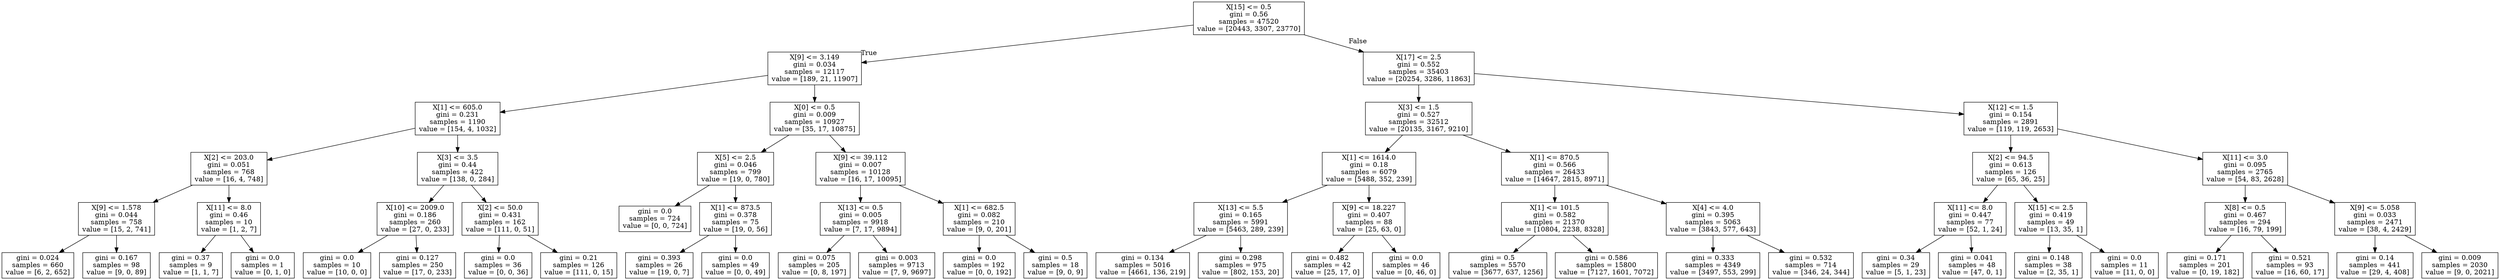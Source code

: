 digraph Tree {
node [shape=box] ;
0 [label="X[15] <= 0.5\ngini = 0.56\nsamples = 47520\nvalue = [20443, 3307, 23770]"] ;
1 [label="X[9] <= 3.149\ngini = 0.034\nsamples = 12117\nvalue = [189, 21, 11907]"] ;
0 -> 1 [labeldistance=2.5, labelangle=45, headlabel="True"] ;
2 [label="X[1] <= 605.0\ngini = 0.231\nsamples = 1190\nvalue = [154, 4, 1032]"] ;
1 -> 2 ;
3 [label="X[2] <= 203.0\ngini = 0.051\nsamples = 768\nvalue = [16, 4, 748]"] ;
2 -> 3 ;
4 [label="X[9] <= 1.578\ngini = 0.044\nsamples = 758\nvalue = [15, 2, 741]"] ;
3 -> 4 ;
5 [label="gini = 0.024\nsamples = 660\nvalue = [6, 2, 652]"] ;
4 -> 5 ;
6 [label="gini = 0.167\nsamples = 98\nvalue = [9, 0, 89]"] ;
4 -> 6 ;
7 [label="X[11] <= 8.0\ngini = 0.46\nsamples = 10\nvalue = [1, 2, 7]"] ;
3 -> 7 ;
8 [label="gini = 0.37\nsamples = 9\nvalue = [1, 1, 7]"] ;
7 -> 8 ;
9 [label="gini = 0.0\nsamples = 1\nvalue = [0, 1, 0]"] ;
7 -> 9 ;
10 [label="X[3] <= 3.5\ngini = 0.44\nsamples = 422\nvalue = [138, 0, 284]"] ;
2 -> 10 ;
11 [label="X[10] <= 2009.0\ngini = 0.186\nsamples = 260\nvalue = [27, 0, 233]"] ;
10 -> 11 ;
12 [label="gini = 0.0\nsamples = 10\nvalue = [10, 0, 0]"] ;
11 -> 12 ;
13 [label="gini = 0.127\nsamples = 250\nvalue = [17, 0, 233]"] ;
11 -> 13 ;
14 [label="X[2] <= 50.0\ngini = 0.431\nsamples = 162\nvalue = [111, 0, 51]"] ;
10 -> 14 ;
15 [label="gini = 0.0\nsamples = 36\nvalue = [0, 0, 36]"] ;
14 -> 15 ;
16 [label="gini = 0.21\nsamples = 126\nvalue = [111, 0, 15]"] ;
14 -> 16 ;
17 [label="X[0] <= 0.5\ngini = 0.009\nsamples = 10927\nvalue = [35, 17, 10875]"] ;
1 -> 17 ;
18 [label="X[5] <= 2.5\ngini = 0.046\nsamples = 799\nvalue = [19, 0, 780]"] ;
17 -> 18 ;
19 [label="gini = 0.0\nsamples = 724\nvalue = [0, 0, 724]"] ;
18 -> 19 ;
20 [label="X[1] <= 873.5\ngini = 0.378\nsamples = 75\nvalue = [19, 0, 56]"] ;
18 -> 20 ;
21 [label="gini = 0.393\nsamples = 26\nvalue = [19, 0, 7]"] ;
20 -> 21 ;
22 [label="gini = 0.0\nsamples = 49\nvalue = [0, 0, 49]"] ;
20 -> 22 ;
23 [label="X[9] <= 39.112\ngini = 0.007\nsamples = 10128\nvalue = [16, 17, 10095]"] ;
17 -> 23 ;
24 [label="X[13] <= 0.5\ngini = 0.005\nsamples = 9918\nvalue = [7, 17, 9894]"] ;
23 -> 24 ;
25 [label="gini = 0.075\nsamples = 205\nvalue = [0, 8, 197]"] ;
24 -> 25 ;
26 [label="gini = 0.003\nsamples = 9713\nvalue = [7, 9, 9697]"] ;
24 -> 26 ;
27 [label="X[1] <= 682.5\ngini = 0.082\nsamples = 210\nvalue = [9, 0, 201]"] ;
23 -> 27 ;
28 [label="gini = 0.0\nsamples = 192\nvalue = [0, 0, 192]"] ;
27 -> 28 ;
29 [label="gini = 0.5\nsamples = 18\nvalue = [9, 0, 9]"] ;
27 -> 29 ;
30 [label="X[17] <= 2.5\ngini = 0.552\nsamples = 35403\nvalue = [20254, 3286, 11863]"] ;
0 -> 30 [labeldistance=2.5, labelangle=-45, headlabel="False"] ;
31 [label="X[3] <= 1.5\ngini = 0.527\nsamples = 32512\nvalue = [20135, 3167, 9210]"] ;
30 -> 31 ;
32 [label="X[1] <= 1614.0\ngini = 0.18\nsamples = 6079\nvalue = [5488, 352, 239]"] ;
31 -> 32 ;
33 [label="X[13] <= 5.5\ngini = 0.165\nsamples = 5991\nvalue = [5463, 289, 239]"] ;
32 -> 33 ;
34 [label="gini = 0.134\nsamples = 5016\nvalue = [4661, 136, 219]"] ;
33 -> 34 ;
35 [label="gini = 0.298\nsamples = 975\nvalue = [802, 153, 20]"] ;
33 -> 35 ;
36 [label="X[9] <= 18.227\ngini = 0.407\nsamples = 88\nvalue = [25, 63, 0]"] ;
32 -> 36 ;
37 [label="gini = 0.482\nsamples = 42\nvalue = [25, 17, 0]"] ;
36 -> 37 ;
38 [label="gini = 0.0\nsamples = 46\nvalue = [0, 46, 0]"] ;
36 -> 38 ;
39 [label="X[1] <= 870.5\ngini = 0.566\nsamples = 26433\nvalue = [14647, 2815, 8971]"] ;
31 -> 39 ;
40 [label="X[1] <= 101.5\ngini = 0.582\nsamples = 21370\nvalue = [10804, 2238, 8328]"] ;
39 -> 40 ;
41 [label="gini = 0.5\nsamples = 5570\nvalue = [3677, 637, 1256]"] ;
40 -> 41 ;
42 [label="gini = 0.586\nsamples = 15800\nvalue = [7127, 1601, 7072]"] ;
40 -> 42 ;
43 [label="X[4] <= 4.0\ngini = 0.395\nsamples = 5063\nvalue = [3843, 577, 643]"] ;
39 -> 43 ;
44 [label="gini = 0.333\nsamples = 4349\nvalue = [3497, 553, 299]"] ;
43 -> 44 ;
45 [label="gini = 0.532\nsamples = 714\nvalue = [346, 24, 344]"] ;
43 -> 45 ;
46 [label="X[12] <= 1.5\ngini = 0.154\nsamples = 2891\nvalue = [119, 119, 2653]"] ;
30 -> 46 ;
47 [label="X[2] <= 94.5\ngini = 0.613\nsamples = 126\nvalue = [65, 36, 25]"] ;
46 -> 47 ;
48 [label="X[11] <= 8.0\ngini = 0.447\nsamples = 77\nvalue = [52, 1, 24]"] ;
47 -> 48 ;
49 [label="gini = 0.34\nsamples = 29\nvalue = [5, 1, 23]"] ;
48 -> 49 ;
50 [label="gini = 0.041\nsamples = 48\nvalue = [47, 0, 1]"] ;
48 -> 50 ;
51 [label="X[15] <= 2.5\ngini = 0.419\nsamples = 49\nvalue = [13, 35, 1]"] ;
47 -> 51 ;
52 [label="gini = 0.148\nsamples = 38\nvalue = [2, 35, 1]"] ;
51 -> 52 ;
53 [label="gini = 0.0\nsamples = 11\nvalue = [11, 0, 0]"] ;
51 -> 53 ;
54 [label="X[11] <= 3.0\ngini = 0.095\nsamples = 2765\nvalue = [54, 83, 2628]"] ;
46 -> 54 ;
55 [label="X[8] <= 0.5\ngini = 0.467\nsamples = 294\nvalue = [16, 79, 199]"] ;
54 -> 55 ;
56 [label="gini = 0.171\nsamples = 201\nvalue = [0, 19, 182]"] ;
55 -> 56 ;
57 [label="gini = 0.521\nsamples = 93\nvalue = [16, 60, 17]"] ;
55 -> 57 ;
58 [label="X[9] <= 5.058\ngini = 0.033\nsamples = 2471\nvalue = [38, 4, 2429]"] ;
54 -> 58 ;
59 [label="gini = 0.14\nsamples = 441\nvalue = [29, 4, 408]"] ;
58 -> 59 ;
60 [label="gini = 0.009\nsamples = 2030\nvalue = [9, 0, 2021]"] ;
58 -> 60 ;
}